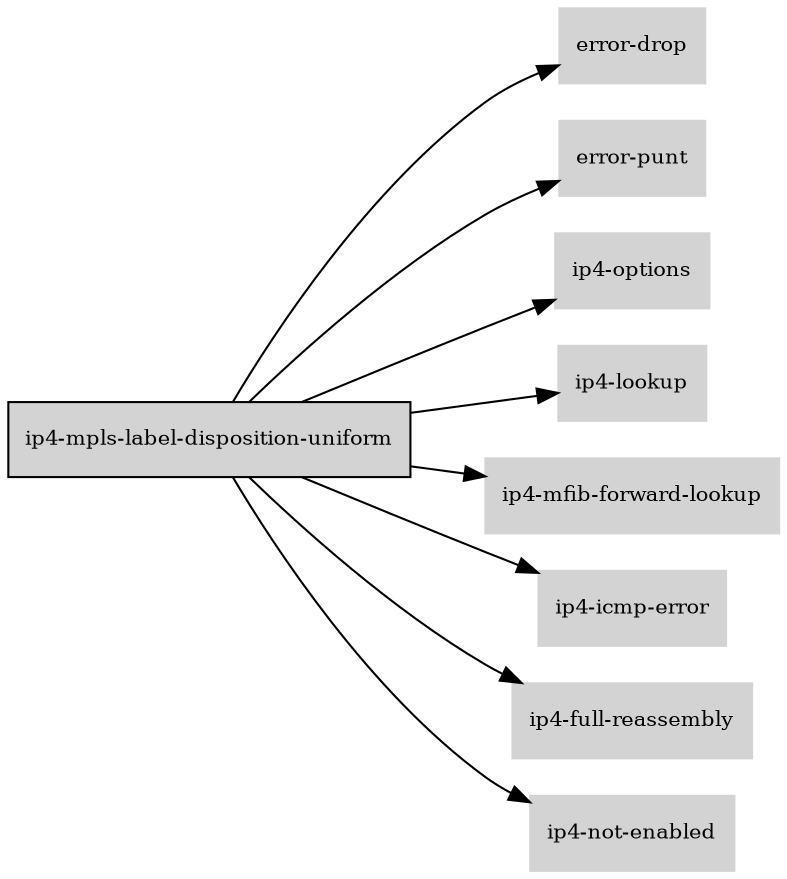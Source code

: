 digraph "ip4_mpls_label_disposition_uniform_subgraph" {
  rankdir=LR;
  node [shape=box, style=filled, fontsize=10, color=lightgray, fontcolor=black, fillcolor=lightgray];
  "ip4-mpls-label-disposition-uniform" [color=black, fontcolor=black, fillcolor=lightgray];
  edge [fontsize=8];
  "ip4-mpls-label-disposition-uniform" -> "error-drop";
  "ip4-mpls-label-disposition-uniform" -> "error-punt";
  "ip4-mpls-label-disposition-uniform" -> "ip4-options";
  "ip4-mpls-label-disposition-uniform" -> "ip4-lookup";
  "ip4-mpls-label-disposition-uniform" -> "ip4-mfib-forward-lookup";
  "ip4-mpls-label-disposition-uniform" -> "ip4-icmp-error";
  "ip4-mpls-label-disposition-uniform" -> "ip4-full-reassembly";
  "ip4-mpls-label-disposition-uniform" -> "ip4-not-enabled";
}
